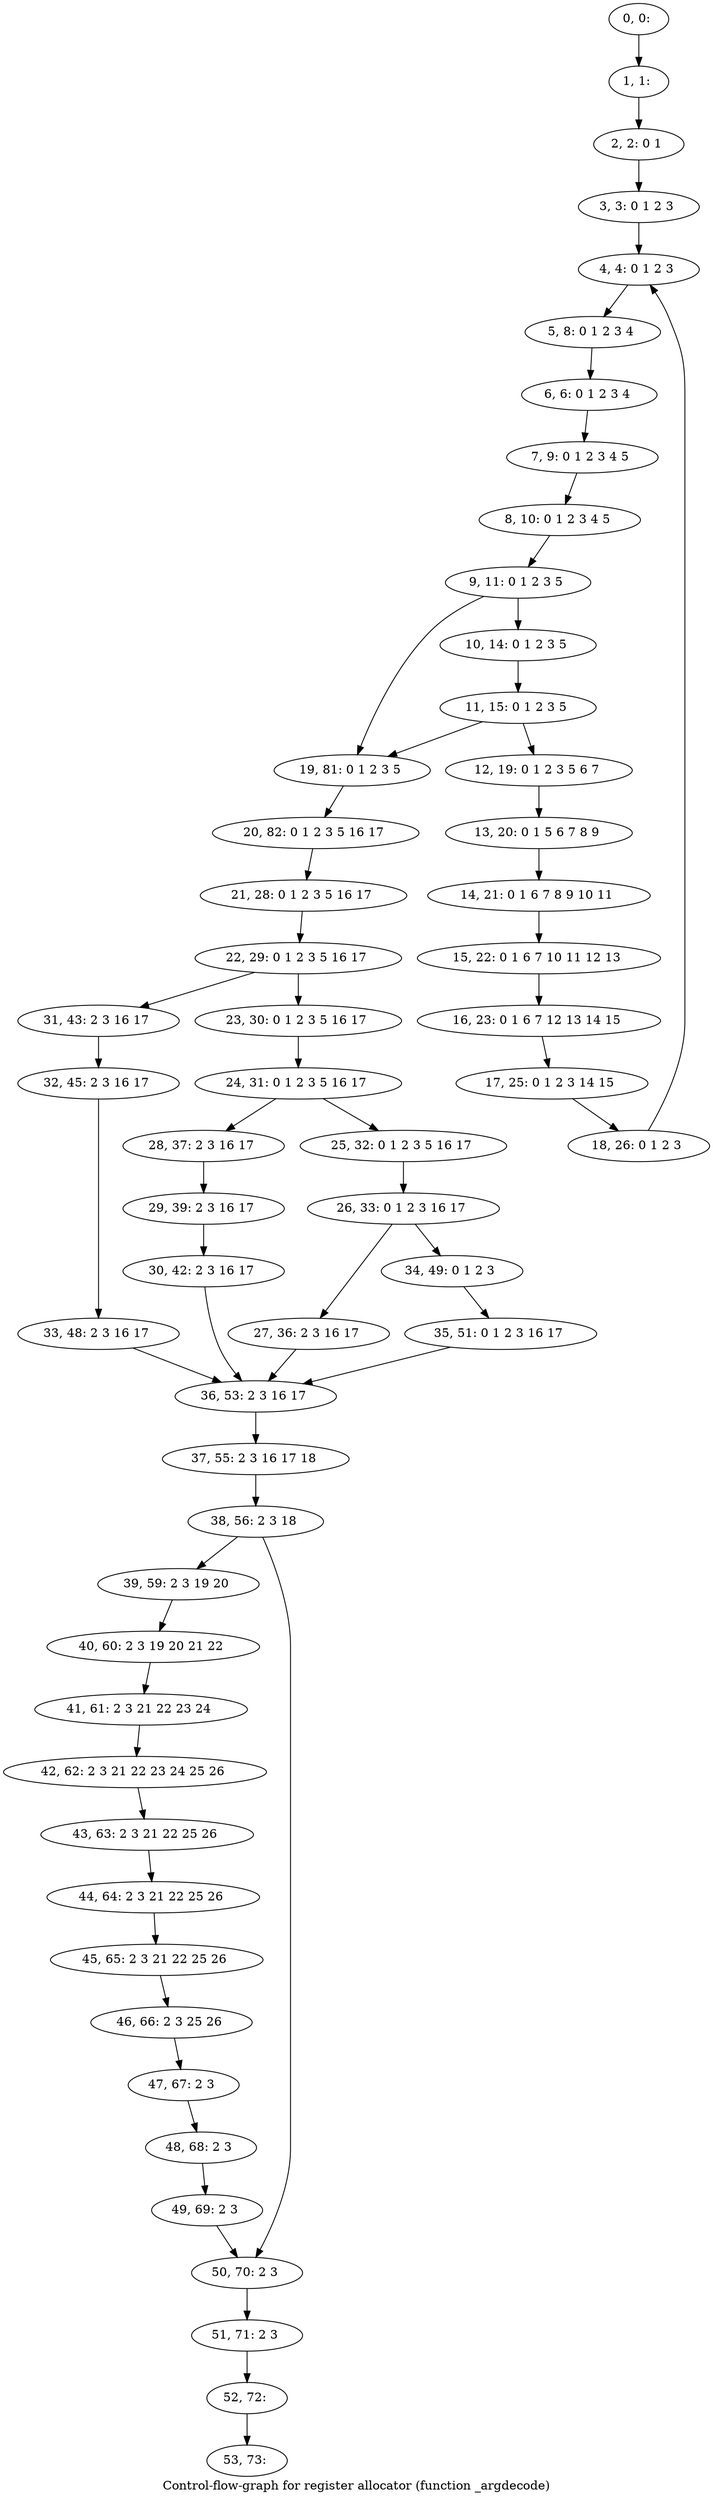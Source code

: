 digraph G {
graph [label="Control-flow-graph for register allocator (function _argdecode)"]
0[label="0, 0: "];
1[label="1, 1: "];
2[label="2, 2: 0 1 "];
3[label="3, 3: 0 1 2 3 "];
4[label="4, 4: 0 1 2 3 "];
5[label="5, 8: 0 1 2 3 4 "];
6[label="6, 6: 0 1 2 3 4 "];
7[label="7, 9: 0 1 2 3 4 5 "];
8[label="8, 10: 0 1 2 3 4 5 "];
9[label="9, 11: 0 1 2 3 5 "];
10[label="10, 14: 0 1 2 3 5 "];
11[label="11, 15: 0 1 2 3 5 "];
12[label="12, 19: 0 1 2 3 5 6 7 "];
13[label="13, 20: 0 1 5 6 7 8 9 "];
14[label="14, 21: 0 1 6 7 8 9 10 11 "];
15[label="15, 22: 0 1 6 7 10 11 12 13 "];
16[label="16, 23: 0 1 6 7 12 13 14 15 "];
17[label="17, 25: 0 1 2 3 14 15 "];
18[label="18, 26: 0 1 2 3 "];
19[label="19, 81: 0 1 2 3 5 "];
20[label="20, 82: 0 1 2 3 5 16 17 "];
21[label="21, 28: 0 1 2 3 5 16 17 "];
22[label="22, 29: 0 1 2 3 5 16 17 "];
23[label="23, 30: 0 1 2 3 5 16 17 "];
24[label="24, 31: 0 1 2 3 5 16 17 "];
25[label="25, 32: 0 1 2 3 5 16 17 "];
26[label="26, 33: 0 1 2 3 16 17 "];
27[label="27, 36: 2 3 16 17 "];
28[label="28, 37: 2 3 16 17 "];
29[label="29, 39: 2 3 16 17 "];
30[label="30, 42: 2 3 16 17 "];
31[label="31, 43: 2 3 16 17 "];
32[label="32, 45: 2 3 16 17 "];
33[label="33, 48: 2 3 16 17 "];
34[label="34, 49: 0 1 2 3 "];
35[label="35, 51: 0 1 2 3 16 17 "];
36[label="36, 53: 2 3 16 17 "];
37[label="37, 55: 2 3 16 17 18 "];
38[label="38, 56: 2 3 18 "];
39[label="39, 59: 2 3 19 20 "];
40[label="40, 60: 2 3 19 20 21 22 "];
41[label="41, 61: 2 3 21 22 23 24 "];
42[label="42, 62: 2 3 21 22 23 24 25 26 "];
43[label="43, 63: 2 3 21 22 25 26 "];
44[label="44, 64: 2 3 21 22 25 26 "];
45[label="45, 65: 2 3 21 22 25 26 "];
46[label="46, 66: 2 3 25 26 "];
47[label="47, 67: 2 3 "];
48[label="48, 68: 2 3 "];
49[label="49, 69: 2 3 "];
50[label="50, 70: 2 3 "];
51[label="51, 71: 2 3 "];
52[label="52, 72: "];
53[label="53, 73: "];
0->1 ;
1->2 ;
2->3 ;
3->4 ;
4->5 ;
5->6 ;
6->7 ;
7->8 ;
8->9 ;
9->10 ;
9->19 ;
10->11 ;
11->12 ;
11->19 ;
12->13 ;
13->14 ;
14->15 ;
15->16 ;
16->17 ;
17->18 ;
18->4 ;
19->20 ;
20->21 ;
21->22 ;
22->23 ;
22->31 ;
23->24 ;
24->25 ;
24->28 ;
25->26 ;
26->27 ;
26->34 ;
27->36 ;
28->29 ;
29->30 ;
30->36 ;
31->32 ;
32->33 ;
33->36 ;
34->35 ;
35->36 ;
36->37 ;
37->38 ;
38->39 ;
38->50 ;
39->40 ;
40->41 ;
41->42 ;
42->43 ;
43->44 ;
44->45 ;
45->46 ;
46->47 ;
47->48 ;
48->49 ;
49->50 ;
50->51 ;
51->52 ;
52->53 ;
}
